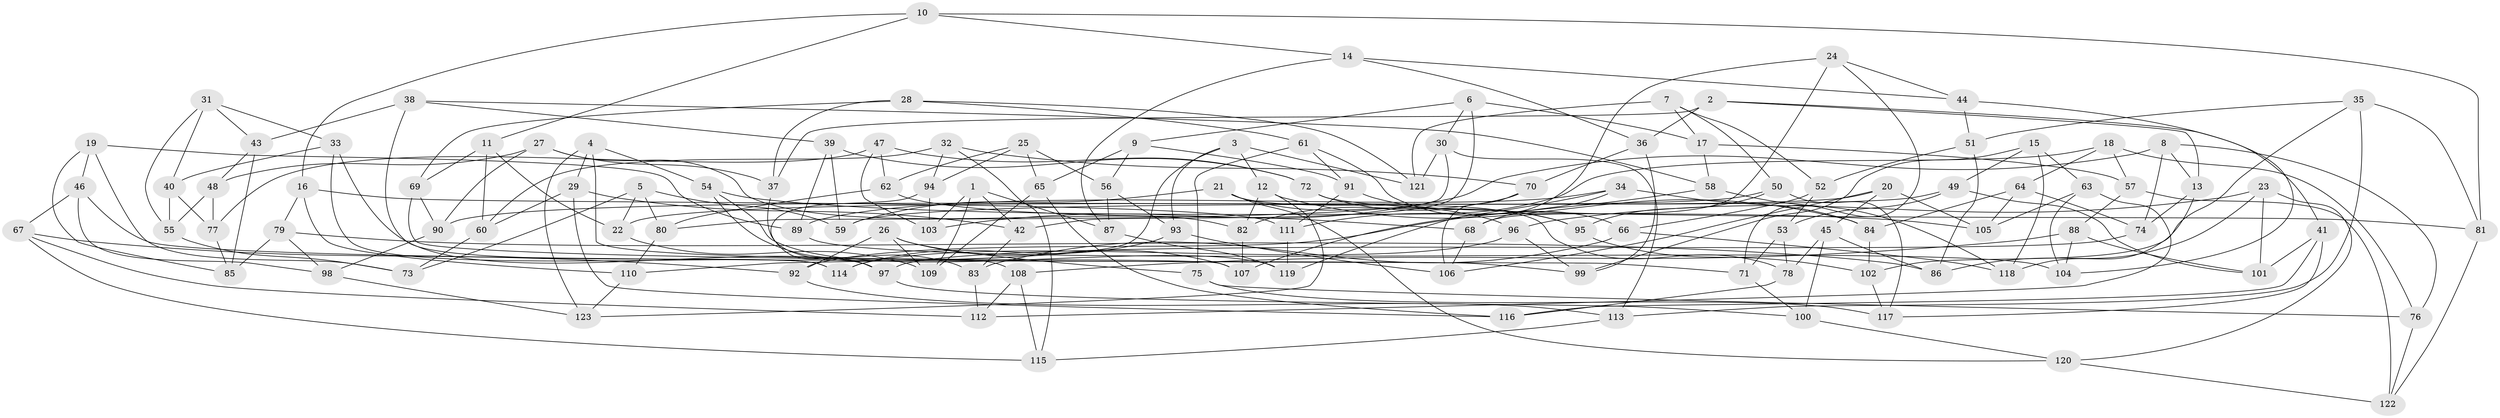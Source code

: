 // coarse degree distribution, {6: 0.5866666666666667, 4: 0.38666666666666666, 5: 0.02666666666666667}
// Generated by graph-tools (version 1.1) at 2025/52/02/27/25 19:52:33]
// undirected, 123 vertices, 246 edges
graph export_dot {
graph [start="1"]
  node [color=gray90,style=filled];
  1;
  2;
  3;
  4;
  5;
  6;
  7;
  8;
  9;
  10;
  11;
  12;
  13;
  14;
  15;
  16;
  17;
  18;
  19;
  20;
  21;
  22;
  23;
  24;
  25;
  26;
  27;
  28;
  29;
  30;
  31;
  32;
  33;
  34;
  35;
  36;
  37;
  38;
  39;
  40;
  41;
  42;
  43;
  44;
  45;
  46;
  47;
  48;
  49;
  50;
  51;
  52;
  53;
  54;
  55;
  56;
  57;
  58;
  59;
  60;
  61;
  62;
  63;
  64;
  65;
  66;
  67;
  68;
  69;
  70;
  71;
  72;
  73;
  74;
  75;
  76;
  77;
  78;
  79;
  80;
  81;
  82;
  83;
  84;
  85;
  86;
  87;
  88;
  89;
  90;
  91;
  92;
  93;
  94;
  95;
  96;
  97;
  98;
  99;
  100;
  101;
  102;
  103;
  104;
  105;
  106;
  107;
  108;
  109;
  110;
  111;
  112;
  113;
  114;
  115;
  116;
  117;
  118;
  119;
  120;
  121;
  122;
  123;
  1 -- 103;
  1 -- 109;
  1 -- 42;
  1 -- 87;
  2 -- 36;
  2 -- 37;
  2 -- 41;
  2 -- 13;
  3 -- 93;
  3 -- 121;
  3 -- 12;
  3 -- 110;
  4 -- 107;
  4 -- 29;
  4 -- 54;
  4 -- 123;
  5 -- 22;
  5 -- 59;
  5 -- 73;
  5 -- 80;
  6 -- 17;
  6 -- 30;
  6 -- 42;
  6 -- 9;
  7 -- 17;
  7 -- 50;
  7 -- 121;
  7 -- 52;
  8 -- 13;
  8 -- 103;
  8 -- 74;
  8 -- 76;
  9 -- 91;
  9 -- 65;
  9 -- 56;
  10 -- 81;
  10 -- 14;
  10 -- 11;
  10 -- 16;
  11 -- 60;
  11 -- 22;
  11 -- 69;
  12 -- 123;
  12 -- 84;
  12 -- 82;
  13 -- 74;
  13 -- 118;
  14 -- 87;
  14 -- 44;
  14 -- 36;
  15 -- 49;
  15 -- 118;
  15 -- 63;
  15 -- 99;
  16 -- 111;
  16 -- 79;
  16 -- 110;
  17 -- 58;
  17 -- 57;
  18 -- 111;
  18 -- 76;
  18 -- 64;
  18 -- 57;
  19 -- 46;
  19 -- 73;
  19 -- 89;
  19 -- 85;
  20 -- 45;
  20 -- 22;
  20 -- 106;
  20 -- 105;
  21 -- 120;
  21 -- 59;
  21 -- 78;
  21 -- 96;
  22 -- 109;
  23 -- 86;
  23 -- 120;
  23 -- 96;
  23 -- 101;
  24 -- 68;
  24 -- 44;
  24 -- 119;
  24 -- 71;
  25 -- 65;
  25 -- 56;
  25 -- 62;
  25 -- 94;
  26 -- 107;
  26 -- 75;
  26 -- 109;
  26 -- 92;
  27 -- 37;
  27 -- 48;
  27 -- 82;
  27 -- 90;
  28 -- 69;
  28 -- 37;
  28 -- 121;
  28 -- 61;
  29 -- 60;
  29 -- 42;
  29 -- 116;
  30 -- 121;
  30 -- 113;
  30 -- 80;
  31 -- 55;
  31 -- 40;
  31 -- 33;
  31 -- 43;
  32 -- 60;
  32 -- 70;
  32 -- 115;
  32 -- 94;
  33 -- 97;
  33 -- 40;
  33 -- 114;
  34 -- 107;
  34 -- 68;
  34 -- 89;
  34 -- 84;
  35 -- 81;
  35 -- 51;
  35 -- 102;
  35 -- 113;
  36 -- 99;
  36 -- 70;
  37 -- 108;
  38 -- 114;
  38 -- 39;
  38 -- 43;
  38 -- 58;
  39 -- 89;
  39 -- 72;
  39 -- 59;
  40 -- 55;
  40 -- 77;
  41 -- 116;
  41 -- 117;
  41 -- 101;
  42 -- 83;
  43 -- 85;
  43 -- 48;
  44 -- 104;
  44 -- 51;
  45 -- 78;
  45 -- 100;
  45 -- 86;
  46 -- 99;
  46 -- 67;
  46 -- 98;
  47 -- 72;
  47 -- 77;
  47 -- 103;
  47 -- 62;
  48 -- 55;
  48 -- 77;
  49 -- 53;
  49 -- 101;
  49 -- 59;
  50 -- 90;
  50 -- 117;
  50 -- 95;
  51 -- 52;
  51 -- 86;
  52 -- 66;
  52 -- 53;
  53 -- 78;
  53 -- 71;
  54 -- 83;
  54 -- 119;
  54 -- 105;
  55 -- 73;
  56 -- 93;
  56 -- 87;
  57 -- 122;
  57 -- 88;
  58 -- 92;
  58 -- 118;
  60 -- 73;
  61 -- 91;
  61 -- 66;
  61 -- 75;
  62 -- 68;
  62 -- 80;
  63 -- 105;
  63 -- 104;
  63 -- 112;
  64 -- 74;
  64 -- 84;
  64 -- 105;
  65 -- 116;
  65 -- 109;
  66 -- 83;
  66 -- 118;
  67 -- 112;
  67 -- 92;
  67 -- 115;
  68 -- 106;
  69 -- 90;
  69 -- 71;
  70 -- 106;
  70 -- 82;
  71 -- 100;
  72 -- 81;
  72 -- 95;
  74 -- 97;
  75 -- 117;
  75 -- 76;
  76 -- 122;
  77 -- 85;
  78 -- 116;
  79 -- 85;
  79 -- 98;
  79 -- 86;
  80 -- 110;
  81 -- 122;
  82 -- 107;
  83 -- 112;
  84 -- 102;
  87 -- 119;
  88 -- 104;
  88 -- 101;
  88 -- 108;
  89 -- 104;
  90 -- 98;
  91 -- 111;
  91 -- 95;
  92 -- 113;
  93 -- 106;
  93 -- 114;
  94 -- 97;
  94 -- 103;
  95 -- 102;
  96 -- 99;
  96 -- 114;
  97 -- 100;
  98 -- 123;
  100 -- 120;
  102 -- 117;
  108 -- 115;
  108 -- 112;
  110 -- 123;
  111 -- 119;
  113 -- 115;
  120 -- 122;
}
